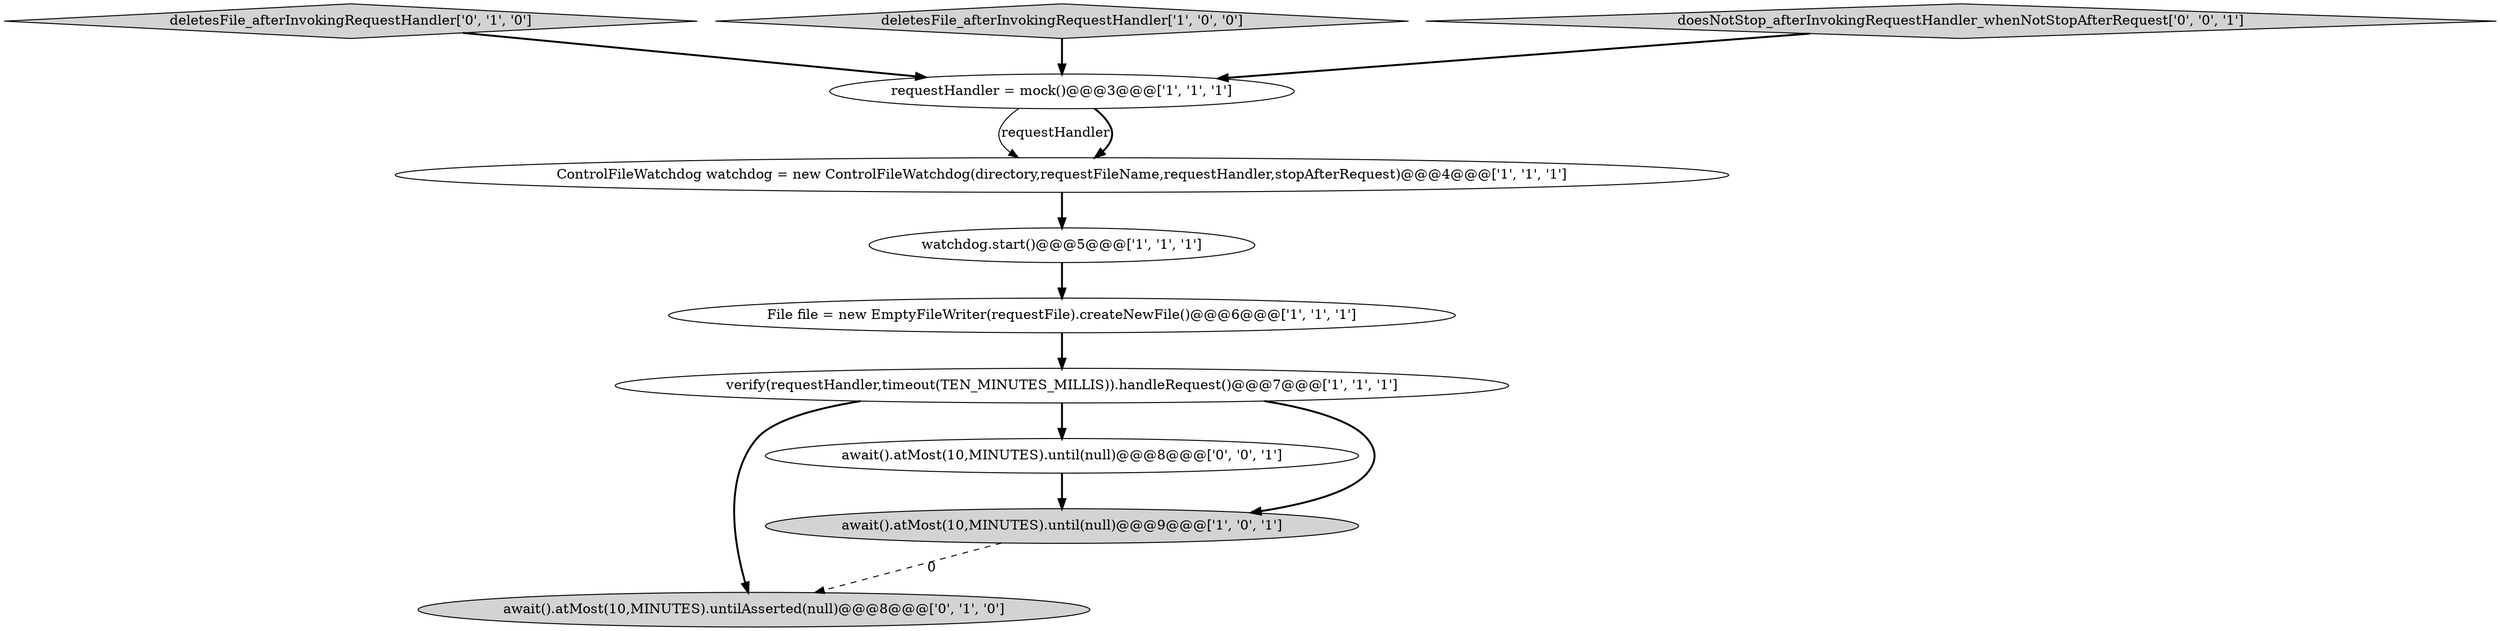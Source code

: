 digraph {
0 [style = filled, label = "watchdog.start()@@@5@@@['1', '1', '1']", fillcolor = white, shape = ellipse image = "AAA0AAABBB1BBB"];
6 [style = filled, label = "ControlFileWatchdog watchdog = new ControlFileWatchdog(directory,requestFileName,requestHandler,stopAfterRequest)@@@4@@@['1', '1', '1']", fillcolor = white, shape = ellipse image = "AAA0AAABBB1BBB"];
7 [style = filled, label = "await().atMost(10,MINUTES).untilAsserted(null)@@@8@@@['0', '1', '0']", fillcolor = lightgray, shape = ellipse image = "AAA1AAABBB2BBB"];
8 [style = filled, label = "deletesFile_afterInvokingRequestHandler['0', '1', '0']", fillcolor = lightgray, shape = diamond image = "AAA0AAABBB2BBB"];
2 [style = filled, label = "verify(requestHandler,timeout(TEN_MINUTES_MILLIS)).handleRequest()@@@7@@@['1', '1', '1']", fillcolor = white, shape = ellipse image = "AAA0AAABBB1BBB"];
10 [style = filled, label = "await().atMost(10,MINUTES).until(null)@@@8@@@['0', '0', '1']", fillcolor = white, shape = ellipse image = "AAA0AAABBB3BBB"];
1 [style = filled, label = "deletesFile_afterInvokingRequestHandler['1', '0', '0']", fillcolor = lightgray, shape = diamond image = "AAA0AAABBB1BBB"];
3 [style = filled, label = "requestHandler = mock()@@@3@@@['1', '1', '1']", fillcolor = white, shape = ellipse image = "AAA0AAABBB1BBB"];
5 [style = filled, label = "await().atMost(10,MINUTES).until(null)@@@9@@@['1', '0', '1']", fillcolor = lightgray, shape = ellipse image = "AAA0AAABBB1BBB"];
4 [style = filled, label = "File file = new EmptyFileWriter(requestFile).createNewFile()@@@6@@@['1', '1', '1']", fillcolor = white, shape = ellipse image = "AAA0AAABBB1BBB"];
9 [style = filled, label = "doesNotStop_afterInvokingRequestHandler_whenNotStopAfterRequest['0', '0', '1']", fillcolor = lightgray, shape = diamond image = "AAA0AAABBB3BBB"];
3->6 [style = solid, label="requestHandler"];
6->0 [style = bold, label=""];
9->3 [style = bold, label=""];
5->7 [style = dashed, label="0"];
1->3 [style = bold, label=""];
0->4 [style = bold, label=""];
2->10 [style = bold, label=""];
10->5 [style = bold, label=""];
2->7 [style = bold, label=""];
8->3 [style = bold, label=""];
4->2 [style = bold, label=""];
2->5 [style = bold, label=""];
3->6 [style = bold, label=""];
}
